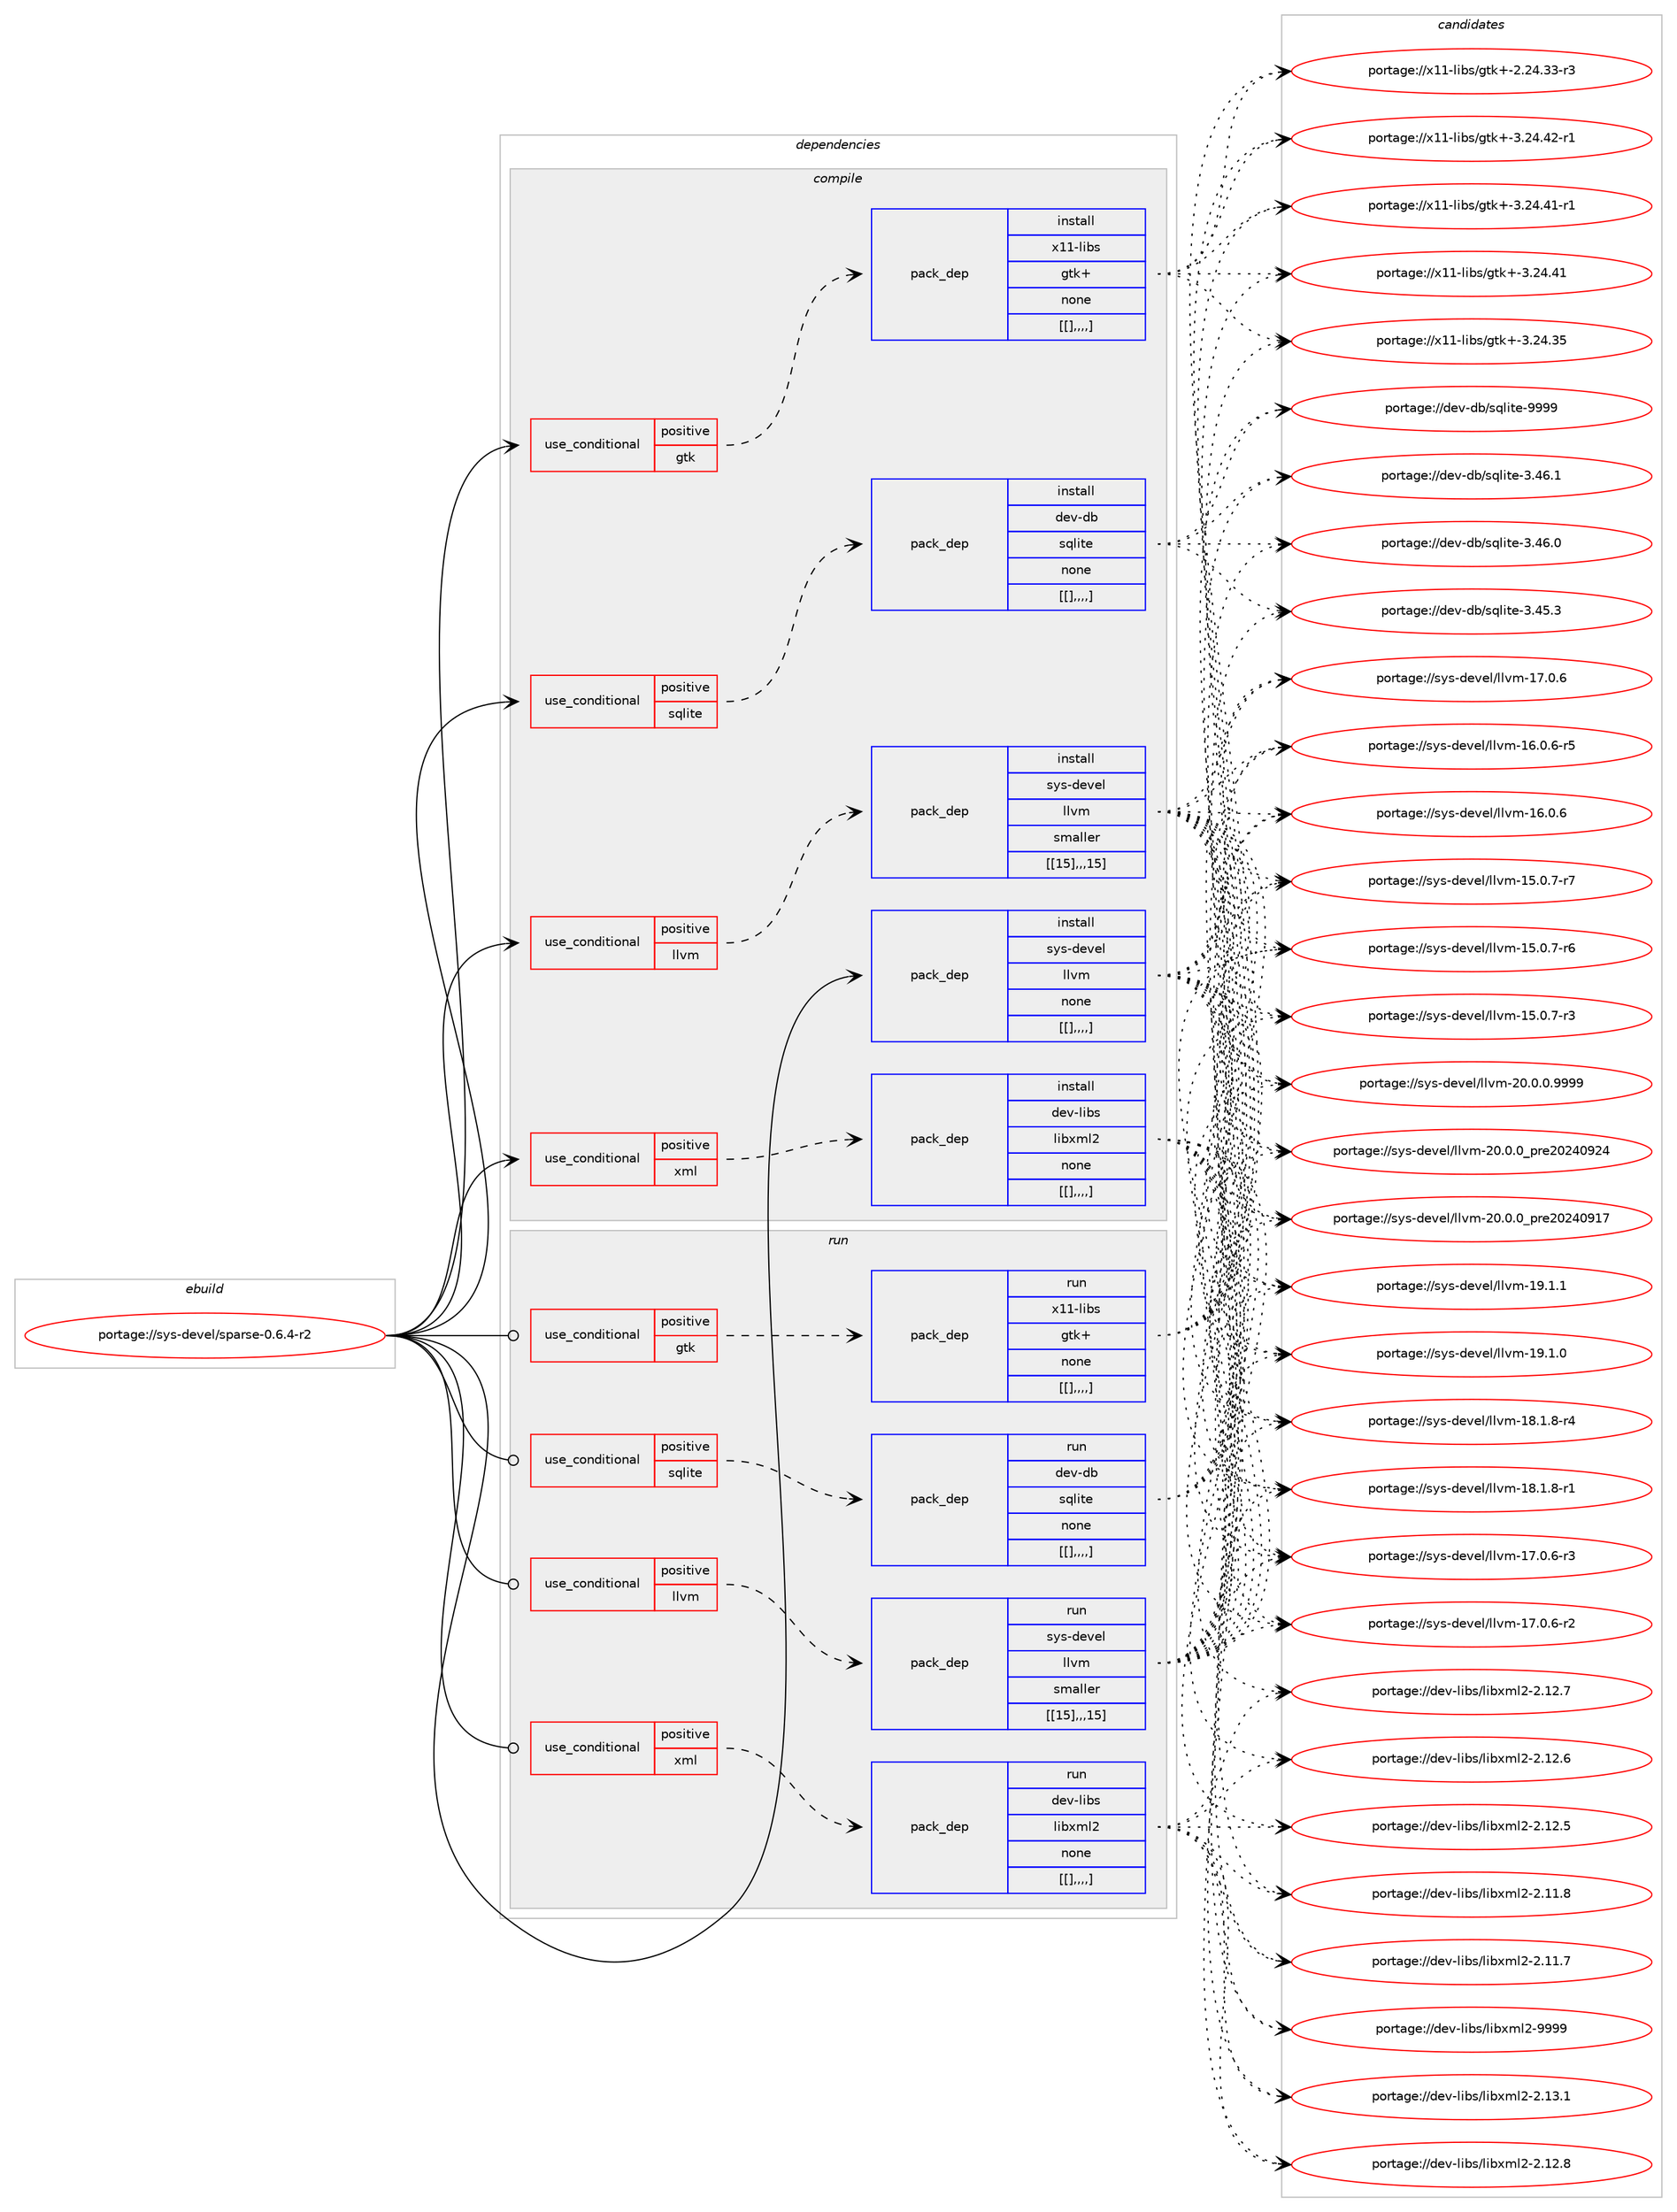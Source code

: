 digraph prolog {

# *************
# Graph options
# *************

newrank=true;
concentrate=true;
compound=true;
graph [rankdir=LR,fontname=Helvetica,fontsize=10,ranksep=1.5];#, ranksep=2.5, nodesep=0.2];
edge  [arrowhead=vee];
node  [fontname=Helvetica,fontsize=10];

# **********
# The ebuild
# **********

subgraph cluster_leftcol {
color=gray;
label=<<i>ebuild</i>>;
id [label="portage://sys-devel/sparse-0.6.4-r2", color=red, width=4, href="../sys-devel/sparse-0.6.4-r2.svg"];
}

# ****************
# The dependencies
# ****************

subgraph cluster_midcol {
color=gray;
label=<<i>dependencies</i>>;
subgraph cluster_compile {
fillcolor="#eeeeee";
style=filled;
label=<<i>compile</i>>;
subgraph cond3606 {
dependency10180 [label=<<TABLE BORDER="0" CELLBORDER="1" CELLSPACING="0" CELLPADDING="4"><TR><TD ROWSPAN="3" CELLPADDING="10">use_conditional</TD></TR><TR><TD>positive</TD></TR><TR><TD>gtk</TD></TR></TABLE>>, shape=none, color=red];
subgraph pack6546 {
dependency10181 [label=<<TABLE BORDER="0" CELLBORDER="1" CELLSPACING="0" CELLPADDING="4" WIDTH="220"><TR><TD ROWSPAN="6" CELLPADDING="30">pack_dep</TD></TR><TR><TD WIDTH="110">install</TD></TR><TR><TD>x11-libs</TD></TR><TR><TD>gtk+</TD></TR><TR><TD>none</TD></TR><TR><TD>[[],,,,]</TD></TR></TABLE>>, shape=none, color=blue];
}
dependency10180:e -> dependency10181:w [weight=20,style="dashed",arrowhead="vee"];
}
id:e -> dependency10180:w [weight=20,style="solid",arrowhead="vee"];
subgraph cond3607 {
dependency10182 [label=<<TABLE BORDER="0" CELLBORDER="1" CELLSPACING="0" CELLPADDING="4"><TR><TD ROWSPAN="3" CELLPADDING="10">use_conditional</TD></TR><TR><TD>positive</TD></TR><TR><TD>llvm</TD></TR></TABLE>>, shape=none, color=red];
subgraph pack6547 {
dependency10183 [label=<<TABLE BORDER="0" CELLBORDER="1" CELLSPACING="0" CELLPADDING="4" WIDTH="220"><TR><TD ROWSPAN="6" CELLPADDING="30">pack_dep</TD></TR><TR><TD WIDTH="110">install</TD></TR><TR><TD>sys-devel</TD></TR><TR><TD>llvm</TD></TR><TR><TD>smaller</TD></TR><TR><TD>[[15],,,15]</TD></TR></TABLE>>, shape=none, color=blue];
}
dependency10182:e -> dependency10183:w [weight=20,style="dashed",arrowhead="vee"];
}
id:e -> dependency10182:w [weight=20,style="solid",arrowhead="vee"];
subgraph cond3608 {
dependency10184 [label=<<TABLE BORDER="0" CELLBORDER="1" CELLSPACING="0" CELLPADDING="4"><TR><TD ROWSPAN="3" CELLPADDING="10">use_conditional</TD></TR><TR><TD>positive</TD></TR><TR><TD>sqlite</TD></TR></TABLE>>, shape=none, color=red];
subgraph pack6548 {
dependency10185 [label=<<TABLE BORDER="0" CELLBORDER="1" CELLSPACING="0" CELLPADDING="4" WIDTH="220"><TR><TD ROWSPAN="6" CELLPADDING="30">pack_dep</TD></TR><TR><TD WIDTH="110">install</TD></TR><TR><TD>dev-db</TD></TR><TR><TD>sqlite</TD></TR><TR><TD>none</TD></TR><TR><TD>[[],,,,]</TD></TR></TABLE>>, shape=none, color=blue];
}
dependency10184:e -> dependency10185:w [weight=20,style="dashed",arrowhead="vee"];
}
id:e -> dependency10184:w [weight=20,style="solid",arrowhead="vee"];
subgraph cond3609 {
dependency10186 [label=<<TABLE BORDER="0" CELLBORDER="1" CELLSPACING="0" CELLPADDING="4"><TR><TD ROWSPAN="3" CELLPADDING="10">use_conditional</TD></TR><TR><TD>positive</TD></TR><TR><TD>xml</TD></TR></TABLE>>, shape=none, color=red];
subgraph pack6549 {
dependency10187 [label=<<TABLE BORDER="0" CELLBORDER="1" CELLSPACING="0" CELLPADDING="4" WIDTH="220"><TR><TD ROWSPAN="6" CELLPADDING="30">pack_dep</TD></TR><TR><TD WIDTH="110">install</TD></TR><TR><TD>dev-libs</TD></TR><TR><TD>libxml2</TD></TR><TR><TD>none</TD></TR><TR><TD>[[],,,,]</TD></TR></TABLE>>, shape=none, color=blue];
}
dependency10186:e -> dependency10187:w [weight=20,style="dashed",arrowhead="vee"];
}
id:e -> dependency10186:w [weight=20,style="solid",arrowhead="vee"];
subgraph pack6550 {
dependency10188 [label=<<TABLE BORDER="0" CELLBORDER="1" CELLSPACING="0" CELLPADDING="4" WIDTH="220"><TR><TD ROWSPAN="6" CELLPADDING="30">pack_dep</TD></TR><TR><TD WIDTH="110">install</TD></TR><TR><TD>sys-devel</TD></TR><TR><TD>llvm</TD></TR><TR><TD>none</TD></TR><TR><TD>[[],,,,]</TD></TR></TABLE>>, shape=none, color=blue];
}
id:e -> dependency10188:w [weight=20,style="solid",arrowhead="vee"];
}
subgraph cluster_compileandrun {
fillcolor="#eeeeee";
style=filled;
label=<<i>compile and run</i>>;
}
subgraph cluster_run {
fillcolor="#eeeeee";
style=filled;
label=<<i>run</i>>;
subgraph cond3610 {
dependency10189 [label=<<TABLE BORDER="0" CELLBORDER="1" CELLSPACING="0" CELLPADDING="4"><TR><TD ROWSPAN="3" CELLPADDING="10">use_conditional</TD></TR><TR><TD>positive</TD></TR><TR><TD>gtk</TD></TR></TABLE>>, shape=none, color=red];
subgraph pack6551 {
dependency10190 [label=<<TABLE BORDER="0" CELLBORDER="1" CELLSPACING="0" CELLPADDING="4" WIDTH="220"><TR><TD ROWSPAN="6" CELLPADDING="30">pack_dep</TD></TR><TR><TD WIDTH="110">run</TD></TR><TR><TD>x11-libs</TD></TR><TR><TD>gtk+</TD></TR><TR><TD>none</TD></TR><TR><TD>[[],,,,]</TD></TR></TABLE>>, shape=none, color=blue];
}
dependency10189:e -> dependency10190:w [weight=20,style="dashed",arrowhead="vee"];
}
id:e -> dependency10189:w [weight=20,style="solid",arrowhead="odot"];
subgraph cond3611 {
dependency10191 [label=<<TABLE BORDER="0" CELLBORDER="1" CELLSPACING="0" CELLPADDING="4"><TR><TD ROWSPAN="3" CELLPADDING="10">use_conditional</TD></TR><TR><TD>positive</TD></TR><TR><TD>llvm</TD></TR></TABLE>>, shape=none, color=red];
subgraph pack6552 {
dependency10192 [label=<<TABLE BORDER="0" CELLBORDER="1" CELLSPACING="0" CELLPADDING="4" WIDTH="220"><TR><TD ROWSPAN="6" CELLPADDING="30">pack_dep</TD></TR><TR><TD WIDTH="110">run</TD></TR><TR><TD>sys-devel</TD></TR><TR><TD>llvm</TD></TR><TR><TD>smaller</TD></TR><TR><TD>[[15],,,15]</TD></TR></TABLE>>, shape=none, color=blue];
}
dependency10191:e -> dependency10192:w [weight=20,style="dashed",arrowhead="vee"];
}
id:e -> dependency10191:w [weight=20,style="solid",arrowhead="odot"];
subgraph cond3612 {
dependency10193 [label=<<TABLE BORDER="0" CELLBORDER="1" CELLSPACING="0" CELLPADDING="4"><TR><TD ROWSPAN="3" CELLPADDING="10">use_conditional</TD></TR><TR><TD>positive</TD></TR><TR><TD>sqlite</TD></TR></TABLE>>, shape=none, color=red];
subgraph pack6553 {
dependency10194 [label=<<TABLE BORDER="0" CELLBORDER="1" CELLSPACING="0" CELLPADDING="4" WIDTH="220"><TR><TD ROWSPAN="6" CELLPADDING="30">pack_dep</TD></TR><TR><TD WIDTH="110">run</TD></TR><TR><TD>dev-db</TD></TR><TR><TD>sqlite</TD></TR><TR><TD>none</TD></TR><TR><TD>[[],,,,]</TD></TR></TABLE>>, shape=none, color=blue];
}
dependency10193:e -> dependency10194:w [weight=20,style="dashed",arrowhead="vee"];
}
id:e -> dependency10193:w [weight=20,style="solid",arrowhead="odot"];
subgraph cond3613 {
dependency10195 [label=<<TABLE BORDER="0" CELLBORDER="1" CELLSPACING="0" CELLPADDING="4"><TR><TD ROWSPAN="3" CELLPADDING="10">use_conditional</TD></TR><TR><TD>positive</TD></TR><TR><TD>xml</TD></TR></TABLE>>, shape=none, color=red];
subgraph pack6554 {
dependency10196 [label=<<TABLE BORDER="0" CELLBORDER="1" CELLSPACING="0" CELLPADDING="4" WIDTH="220"><TR><TD ROWSPAN="6" CELLPADDING="30">pack_dep</TD></TR><TR><TD WIDTH="110">run</TD></TR><TR><TD>dev-libs</TD></TR><TR><TD>libxml2</TD></TR><TR><TD>none</TD></TR><TR><TD>[[],,,,]</TD></TR></TABLE>>, shape=none, color=blue];
}
dependency10195:e -> dependency10196:w [weight=20,style="dashed",arrowhead="vee"];
}
id:e -> dependency10195:w [weight=20,style="solid",arrowhead="odot"];
}
}

# **************
# The candidates
# **************

subgraph cluster_choices {
rank=same;
color=gray;
label=<<i>candidates</i>>;

subgraph choice6546 {
color=black;
nodesep=1;
choice12049494510810598115471031161074345514650524652504511449 [label="portage://x11-libs/gtk+-3.24.42-r1", color=red, width=4,href="../x11-libs/gtk+-3.24.42-r1.svg"];
choice12049494510810598115471031161074345514650524652494511449 [label="portage://x11-libs/gtk+-3.24.41-r1", color=red, width=4,href="../x11-libs/gtk+-3.24.41-r1.svg"];
choice1204949451081059811547103116107434551465052465249 [label="portage://x11-libs/gtk+-3.24.41", color=red, width=4,href="../x11-libs/gtk+-3.24.41.svg"];
choice1204949451081059811547103116107434551465052465153 [label="portage://x11-libs/gtk+-3.24.35", color=red, width=4,href="../x11-libs/gtk+-3.24.35.svg"];
choice12049494510810598115471031161074345504650524651514511451 [label="portage://x11-libs/gtk+-2.24.33-r3", color=red, width=4,href="../x11-libs/gtk+-2.24.33-r3.svg"];
dependency10181:e -> choice12049494510810598115471031161074345514650524652504511449:w [style=dotted,weight="100"];
dependency10181:e -> choice12049494510810598115471031161074345514650524652494511449:w [style=dotted,weight="100"];
dependency10181:e -> choice1204949451081059811547103116107434551465052465249:w [style=dotted,weight="100"];
dependency10181:e -> choice1204949451081059811547103116107434551465052465153:w [style=dotted,weight="100"];
dependency10181:e -> choice12049494510810598115471031161074345504650524651514511451:w [style=dotted,weight="100"];
}
subgraph choice6547 {
color=black;
nodesep=1;
choice1151211154510010111810110847108108118109455048464846484657575757 [label="portage://sys-devel/llvm-20.0.0.9999", color=red, width=4,href="../sys-devel/llvm-20.0.0.9999.svg"];
choice115121115451001011181011084710810811810945504846484648951121141015048505248575052 [label="portage://sys-devel/llvm-20.0.0_pre20240924", color=red, width=4,href="../sys-devel/llvm-20.0.0_pre20240924.svg"];
choice115121115451001011181011084710810811810945504846484648951121141015048505248574955 [label="portage://sys-devel/llvm-20.0.0_pre20240917", color=red, width=4,href="../sys-devel/llvm-20.0.0_pre20240917.svg"];
choice115121115451001011181011084710810811810945495746494649 [label="portage://sys-devel/llvm-19.1.1", color=red, width=4,href="../sys-devel/llvm-19.1.1.svg"];
choice115121115451001011181011084710810811810945495746494648 [label="portage://sys-devel/llvm-19.1.0", color=red, width=4,href="../sys-devel/llvm-19.1.0.svg"];
choice1151211154510010111810110847108108118109454956464946564511452 [label="portage://sys-devel/llvm-18.1.8-r4", color=red, width=4,href="../sys-devel/llvm-18.1.8-r4.svg"];
choice1151211154510010111810110847108108118109454956464946564511449 [label="portage://sys-devel/llvm-18.1.8-r1", color=red, width=4,href="../sys-devel/llvm-18.1.8-r1.svg"];
choice1151211154510010111810110847108108118109454955464846544511451 [label="portage://sys-devel/llvm-17.0.6-r3", color=red, width=4,href="../sys-devel/llvm-17.0.6-r3.svg"];
choice1151211154510010111810110847108108118109454955464846544511450 [label="portage://sys-devel/llvm-17.0.6-r2", color=red, width=4,href="../sys-devel/llvm-17.0.6-r2.svg"];
choice115121115451001011181011084710810811810945495546484654 [label="portage://sys-devel/llvm-17.0.6", color=red, width=4,href="../sys-devel/llvm-17.0.6.svg"];
choice1151211154510010111810110847108108118109454954464846544511453 [label="portage://sys-devel/llvm-16.0.6-r5", color=red, width=4,href="../sys-devel/llvm-16.0.6-r5.svg"];
choice115121115451001011181011084710810811810945495446484654 [label="portage://sys-devel/llvm-16.0.6", color=red, width=4,href="../sys-devel/llvm-16.0.6.svg"];
choice1151211154510010111810110847108108118109454953464846554511455 [label="portage://sys-devel/llvm-15.0.7-r7", color=red, width=4,href="../sys-devel/llvm-15.0.7-r7.svg"];
choice1151211154510010111810110847108108118109454953464846554511454 [label="portage://sys-devel/llvm-15.0.7-r6", color=red, width=4,href="../sys-devel/llvm-15.0.7-r6.svg"];
choice1151211154510010111810110847108108118109454953464846554511451 [label="portage://sys-devel/llvm-15.0.7-r3", color=red, width=4,href="../sys-devel/llvm-15.0.7-r3.svg"];
dependency10183:e -> choice1151211154510010111810110847108108118109455048464846484657575757:w [style=dotted,weight="100"];
dependency10183:e -> choice115121115451001011181011084710810811810945504846484648951121141015048505248575052:w [style=dotted,weight="100"];
dependency10183:e -> choice115121115451001011181011084710810811810945504846484648951121141015048505248574955:w [style=dotted,weight="100"];
dependency10183:e -> choice115121115451001011181011084710810811810945495746494649:w [style=dotted,weight="100"];
dependency10183:e -> choice115121115451001011181011084710810811810945495746494648:w [style=dotted,weight="100"];
dependency10183:e -> choice1151211154510010111810110847108108118109454956464946564511452:w [style=dotted,weight="100"];
dependency10183:e -> choice1151211154510010111810110847108108118109454956464946564511449:w [style=dotted,weight="100"];
dependency10183:e -> choice1151211154510010111810110847108108118109454955464846544511451:w [style=dotted,weight="100"];
dependency10183:e -> choice1151211154510010111810110847108108118109454955464846544511450:w [style=dotted,weight="100"];
dependency10183:e -> choice115121115451001011181011084710810811810945495546484654:w [style=dotted,weight="100"];
dependency10183:e -> choice1151211154510010111810110847108108118109454954464846544511453:w [style=dotted,weight="100"];
dependency10183:e -> choice115121115451001011181011084710810811810945495446484654:w [style=dotted,weight="100"];
dependency10183:e -> choice1151211154510010111810110847108108118109454953464846554511455:w [style=dotted,weight="100"];
dependency10183:e -> choice1151211154510010111810110847108108118109454953464846554511454:w [style=dotted,weight="100"];
dependency10183:e -> choice1151211154510010111810110847108108118109454953464846554511451:w [style=dotted,weight="100"];
}
subgraph choice6548 {
color=black;
nodesep=1;
choice1001011184510098471151131081051161014557575757 [label="portage://dev-db/sqlite-9999", color=red, width=4,href="../dev-db/sqlite-9999.svg"];
choice10010111845100984711511310810511610145514652544649 [label="portage://dev-db/sqlite-3.46.1", color=red, width=4,href="../dev-db/sqlite-3.46.1.svg"];
choice10010111845100984711511310810511610145514652544648 [label="portage://dev-db/sqlite-3.46.0", color=red, width=4,href="../dev-db/sqlite-3.46.0.svg"];
choice10010111845100984711511310810511610145514652534651 [label="portage://dev-db/sqlite-3.45.3", color=red, width=4,href="../dev-db/sqlite-3.45.3.svg"];
dependency10185:e -> choice1001011184510098471151131081051161014557575757:w [style=dotted,weight="100"];
dependency10185:e -> choice10010111845100984711511310810511610145514652544649:w [style=dotted,weight="100"];
dependency10185:e -> choice10010111845100984711511310810511610145514652544648:w [style=dotted,weight="100"];
dependency10185:e -> choice10010111845100984711511310810511610145514652534651:w [style=dotted,weight="100"];
}
subgraph choice6549 {
color=black;
nodesep=1;
choice10010111845108105981154710810598120109108504557575757 [label="portage://dev-libs/libxml2-9999", color=red, width=4,href="../dev-libs/libxml2-9999.svg"];
choice100101118451081059811547108105981201091085045504649514649 [label="portage://dev-libs/libxml2-2.13.1", color=red, width=4,href="../dev-libs/libxml2-2.13.1.svg"];
choice100101118451081059811547108105981201091085045504649504656 [label="portage://dev-libs/libxml2-2.12.8", color=red, width=4,href="../dev-libs/libxml2-2.12.8.svg"];
choice100101118451081059811547108105981201091085045504649504655 [label="portage://dev-libs/libxml2-2.12.7", color=red, width=4,href="../dev-libs/libxml2-2.12.7.svg"];
choice100101118451081059811547108105981201091085045504649504654 [label="portage://dev-libs/libxml2-2.12.6", color=red, width=4,href="../dev-libs/libxml2-2.12.6.svg"];
choice100101118451081059811547108105981201091085045504649504653 [label="portage://dev-libs/libxml2-2.12.5", color=red, width=4,href="../dev-libs/libxml2-2.12.5.svg"];
choice100101118451081059811547108105981201091085045504649494656 [label="portage://dev-libs/libxml2-2.11.8", color=red, width=4,href="../dev-libs/libxml2-2.11.8.svg"];
choice100101118451081059811547108105981201091085045504649494655 [label="portage://dev-libs/libxml2-2.11.7", color=red, width=4,href="../dev-libs/libxml2-2.11.7.svg"];
dependency10187:e -> choice10010111845108105981154710810598120109108504557575757:w [style=dotted,weight="100"];
dependency10187:e -> choice100101118451081059811547108105981201091085045504649514649:w [style=dotted,weight="100"];
dependency10187:e -> choice100101118451081059811547108105981201091085045504649504656:w [style=dotted,weight="100"];
dependency10187:e -> choice100101118451081059811547108105981201091085045504649504655:w [style=dotted,weight="100"];
dependency10187:e -> choice100101118451081059811547108105981201091085045504649504654:w [style=dotted,weight="100"];
dependency10187:e -> choice100101118451081059811547108105981201091085045504649504653:w [style=dotted,weight="100"];
dependency10187:e -> choice100101118451081059811547108105981201091085045504649494656:w [style=dotted,weight="100"];
dependency10187:e -> choice100101118451081059811547108105981201091085045504649494655:w [style=dotted,weight="100"];
}
subgraph choice6550 {
color=black;
nodesep=1;
choice1151211154510010111810110847108108118109455048464846484657575757 [label="portage://sys-devel/llvm-20.0.0.9999", color=red, width=4,href="../sys-devel/llvm-20.0.0.9999.svg"];
choice115121115451001011181011084710810811810945504846484648951121141015048505248575052 [label="portage://sys-devel/llvm-20.0.0_pre20240924", color=red, width=4,href="../sys-devel/llvm-20.0.0_pre20240924.svg"];
choice115121115451001011181011084710810811810945504846484648951121141015048505248574955 [label="portage://sys-devel/llvm-20.0.0_pre20240917", color=red, width=4,href="../sys-devel/llvm-20.0.0_pre20240917.svg"];
choice115121115451001011181011084710810811810945495746494649 [label="portage://sys-devel/llvm-19.1.1", color=red, width=4,href="../sys-devel/llvm-19.1.1.svg"];
choice115121115451001011181011084710810811810945495746494648 [label="portage://sys-devel/llvm-19.1.0", color=red, width=4,href="../sys-devel/llvm-19.1.0.svg"];
choice1151211154510010111810110847108108118109454956464946564511452 [label="portage://sys-devel/llvm-18.1.8-r4", color=red, width=4,href="../sys-devel/llvm-18.1.8-r4.svg"];
choice1151211154510010111810110847108108118109454956464946564511449 [label="portage://sys-devel/llvm-18.1.8-r1", color=red, width=4,href="../sys-devel/llvm-18.1.8-r1.svg"];
choice1151211154510010111810110847108108118109454955464846544511451 [label="portage://sys-devel/llvm-17.0.6-r3", color=red, width=4,href="../sys-devel/llvm-17.0.6-r3.svg"];
choice1151211154510010111810110847108108118109454955464846544511450 [label="portage://sys-devel/llvm-17.0.6-r2", color=red, width=4,href="../sys-devel/llvm-17.0.6-r2.svg"];
choice115121115451001011181011084710810811810945495546484654 [label="portage://sys-devel/llvm-17.0.6", color=red, width=4,href="../sys-devel/llvm-17.0.6.svg"];
choice1151211154510010111810110847108108118109454954464846544511453 [label="portage://sys-devel/llvm-16.0.6-r5", color=red, width=4,href="../sys-devel/llvm-16.0.6-r5.svg"];
choice115121115451001011181011084710810811810945495446484654 [label="portage://sys-devel/llvm-16.0.6", color=red, width=4,href="../sys-devel/llvm-16.0.6.svg"];
choice1151211154510010111810110847108108118109454953464846554511455 [label="portage://sys-devel/llvm-15.0.7-r7", color=red, width=4,href="../sys-devel/llvm-15.0.7-r7.svg"];
choice1151211154510010111810110847108108118109454953464846554511454 [label="portage://sys-devel/llvm-15.0.7-r6", color=red, width=4,href="../sys-devel/llvm-15.0.7-r6.svg"];
choice1151211154510010111810110847108108118109454953464846554511451 [label="portage://sys-devel/llvm-15.0.7-r3", color=red, width=4,href="../sys-devel/llvm-15.0.7-r3.svg"];
dependency10188:e -> choice1151211154510010111810110847108108118109455048464846484657575757:w [style=dotted,weight="100"];
dependency10188:e -> choice115121115451001011181011084710810811810945504846484648951121141015048505248575052:w [style=dotted,weight="100"];
dependency10188:e -> choice115121115451001011181011084710810811810945504846484648951121141015048505248574955:w [style=dotted,weight="100"];
dependency10188:e -> choice115121115451001011181011084710810811810945495746494649:w [style=dotted,weight="100"];
dependency10188:e -> choice115121115451001011181011084710810811810945495746494648:w [style=dotted,weight="100"];
dependency10188:e -> choice1151211154510010111810110847108108118109454956464946564511452:w [style=dotted,weight="100"];
dependency10188:e -> choice1151211154510010111810110847108108118109454956464946564511449:w [style=dotted,weight="100"];
dependency10188:e -> choice1151211154510010111810110847108108118109454955464846544511451:w [style=dotted,weight="100"];
dependency10188:e -> choice1151211154510010111810110847108108118109454955464846544511450:w [style=dotted,weight="100"];
dependency10188:e -> choice115121115451001011181011084710810811810945495546484654:w [style=dotted,weight="100"];
dependency10188:e -> choice1151211154510010111810110847108108118109454954464846544511453:w [style=dotted,weight="100"];
dependency10188:e -> choice115121115451001011181011084710810811810945495446484654:w [style=dotted,weight="100"];
dependency10188:e -> choice1151211154510010111810110847108108118109454953464846554511455:w [style=dotted,weight="100"];
dependency10188:e -> choice1151211154510010111810110847108108118109454953464846554511454:w [style=dotted,weight="100"];
dependency10188:e -> choice1151211154510010111810110847108108118109454953464846554511451:w [style=dotted,weight="100"];
}
subgraph choice6551 {
color=black;
nodesep=1;
choice12049494510810598115471031161074345514650524652504511449 [label="portage://x11-libs/gtk+-3.24.42-r1", color=red, width=4,href="../x11-libs/gtk+-3.24.42-r1.svg"];
choice12049494510810598115471031161074345514650524652494511449 [label="portage://x11-libs/gtk+-3.24.41-r1", color=red, width=4,href="../x11-libs/gtk+-3.24.41-r1.svg"];
choice1204949451081059811547103116107434551465052465249 [label="portage://x11-libs/gtk+-3.24.41", color=red, width=4,href="../x11-libs/gtk+-3.24.41.svg"];
choice1204949451081059811547103116107434551465052465153 [label="portage://x11-libs/gtk+-3.24.35", color=red, width=4,href="../x11-libs/gtk+-3.24.35.svg"];
choice12049494510810598115471031161074345504650524651514511451 [label="portage://x11-libs/gtk+-2.24.33-r3", color=red, width=4,href="../x11-libs/gtk+-2.24.33-r3.svg"];
dependency10190:e -> choice12049494510810598115471031161074345514650524652504511449:w [style=dotted,weight="100"];
dependency10190:e -> choice12049494510810598115471031161074345514650524652494511449:w [style=dotted,weight="100"];
dependency10190:e -> choice1204949451081059811547103116107434551465052465249:w [style=dotted,weight="100"];
dependency10190:e -> choice1204949451081059811547103116107434551465052465153:w [style=dotted,weight="100"];
dependency10190:e -> choice12049494510810598115471031161074345504650524651514511451:w [style=dotted,weight="100"];
}
subgraph choice6552 {
color=black;
nodesep=1;
choice1151211154510010111810110847108108118109455048464846484657575757 [label="portage://sys-devel/llvm-20.0.0.9999", color=red, width=4,href="../sys-devel/llvm-20.0.0.9999.svg"];
choice115121115451001011181011084710810811810945504846484648951121141015048505248575052 [label="portage://sys-devel/llvm-20.0.0_pre20240924", color=red, width=4,href="../sys-devel/llvm-20.0.0_pre20240924.svg"];
choice115121115451001011181011084710810811810945504846484648951121141015048505248574955 [label="portage://sys-devel/llvm-20.0.0_pre20240917", color=red, width=4,href="../sys-devel/llvm-20.0.0_pre20240917.svg"];
choice115121115451001011181011084710810811810945495746494649 [label="portage://sys-devel/llvm-19.1.1", color=red, width=4,href="../sys-devel/llvm-19.1.1.svg"];
choice115121115451001011181011084710810811810945495746494648 [label="portage://sys-devel/llvm-19.1.0", color=red, width=4,href="../sys-devel/llvm-19.1.0.svg"];
choice1151211154510010111810110847108108118109454956464946564511452 [label="portage://sys-devel/llvm-18.1.8-r4", color=red, width=4,href="../sys-devel/llvm-18.1.8-r4.svg"];
choice1151211154510010111810110847108108118109454956464946564511449 [label="portage://sys-devel/llvm-18.1.8-r1", color=red, width=4,href="../sys-devel/llvm-18.1.8-r1.svg"];
choice1151211154510010111810110847108108118109454955464846544511451 [label="portage://sys-devel/llvm-17.0.6-r3", color=red, width=4,href="../sys-devel/llvm-17.0.6-r3.svg"];
choice1151211154510010111810110847108108118109454955464846544511450 [label="portage://sys-devel/llvm-17.0.6-r2", color=red, width=4,href="../sys-devel/llvm-17.0.6-r2.svg"];
choice115121115451001011181011084710810811810945495546484654 [label="portage://sys-devel/llvm-17.0.6", color=red, width=4,href="../sys-devel/llvm-17.0.6.svg"];
choice1151211154510010111810110847108108118109454954464846544511453 [label="portage://sys-devel/llvm-16.0.6-r5", color=red, width=4,href="../sys-devel/llvm-16.0.6-r5.svg"];
choice115121115451001011181011084710810811810945495446484654 [label="portage://sys-devel/llvm-16.0.6", color=red, width=4,href="../sys-devel/llvm-16.0.6.svg"];
choice1151211154510010111810110847108108118109454953464846554511455 [label="portage://sys-devel/llvm-15.0.7-r7", color=red, width=4,href="../sys-devel/llvm-15.0.7-r7.svg"];
choice1151211154510010111810110847108108118109454953464846554511454 [label="portage://sys-devel/llvm-15.0.7-r6", color=red, width=4,href="../sys-devel/llvm-15.0.7-r6.svg"];
choice1151211154510010111810110847108108118109454953464846554511451 [label="portage://sys-devel/llvm-15.0.7-r3", color=red, width=4,href="../sys-devel/llvm-15.0.7-r3.svg"];
dependency10192:e -> choice1151211154510010111810110847108108118109455048464846484657575757:w [style=dotted,weight="100"];
dependency10192:e -> choice115121115451001011181011084710810811810945504846484648951121141015048505248575052:w [style=dotted,weight="100"];
dependency10192:e -> choice115121115451001011181011084710810811810945504846484648951121141015048505248574955:w [style=dotted,weight="100"];
dependency10192:e -> choice115121115451001011181011084710810811810945495746494649:w [style=dotted,weight="100"];
dependency10192:e -> choice115121115451001011181011084710810811810945495746494648:w [style=dotted,weight="100"];
dependency10192:e -> choice1151211154510010111810110847108108118109454956464946564511452:w [style=dotted,weight="100"];
dependency10192:e -> choice1151211154510010111810110847108108118109454956464946564511449:w [style=dotted,weight="100"];
dependency10192:e -> choice1151211154510010111810110847108108118109454955464846544511451:w [style=dotted,weight="100"];
dependency10192:e -> choice1151211154510010111810110847108108118109454955464846544511450:w [style=dotted,weight="100"];
dependency10192:e -> choice115121115451001011181011084710810811810945495546484654:w [style=dotted,weight="100"];
dependency10192:e -> choice1151211154510010111810110847108108118109454954464846544511453:w [style=dotted,weight="100"];
dependency10192:e -> choice115121115451001011181011084710810811810945495446484654:w [style=dotted,weight="100"];
dependency10192:e -> choice1151211154510010111810110847108108118109454953464846554511455:w [style=dotted,weight="100"];
dependency10192:e -> choice1151211154510010111810110847108108118109454953464846554511454:w [style=dotted,weight="100"];
dependency10192:e -> choice1151211154510010111810110847108108118109454953464846554511451:w [style=dotted,weight="100"];
}
subgraph choice6553 {
color=black;
nodesep=1;
choice1001011184510098471151131081051161014557575757 [label="portage://dev-db/sqlite-9999", color=red, width=4,href="../dev-db/sqlite-9999.svg"];
choice10010111845100984711511310810511610145514652544649 [label="portage://dev-db/sqlite-3.46.1", color=red, width=4,href="../dev-db/sqlite-3.46.1.svg"];
choice10010111845100984711511310810511610145514652544648 [label="portage://dev-db/sqlite-3.46.0", color=red, width=4,href="../dev-db/sqlite-3.46.0.svg"];
choice10010111845100984711511310810511610145514652534651 [label="portage://dev-db/sqlite-3.45.3", color=red, width=4,href="../dev-db/sqlite-3.45.3.svg"];
dependency10194:e -> choice1001011184510098471151131081051161014557575757:w [style=dotted,weight="100"];
dependency10194:e -> choice10010111845100984711511310810511610145514652544649:w [style=dotted,weight="100"];
dependency10194:e -> choice10010111845100984711511310810511610145514652544648:w [style=dotted,weight="100"];
dependency10194:e -> choice10010111845100984711511310810511610145514652534651:w [style=dotted,weight="100"];
}
subgraph choice6554 {
color=black;
nodesep=1;
choice10010111845108105981154710810598120109108504557575757 [label="portage://dev-libs/libxml2-9999", color=red, width=4,href="../dev-libs/libxml2-9999.svg"];
choice100101118451081059811547108105981201091085045504649514649 [label="portage://dev-libs/libxml2-2.13.1", color=red, width=4,href="../dev-libs/libxml2-2.13.1.svg"];
choice100101118451081059811547108105981201091085045504649504656 [label="portage://dev-libs/libxml2-2.12.8", color=red, width=4,href="../dev-libs/libxml2-2.12.8.svg"];
choice100101118451081059811547108105981201091085045504649504655 [label="portage://dev-libs/libxml2-2.12.7", color=red, width=4,href="../dev-libs/libxml2-2.12.7.svg"];
choice100101118451081059811547108105981201091085045504649504654 [label="portage://dev-libs/libxml2-2.12.6", color=red, width=4,href="../dev-libs/libxml2-2.12.6.svg"];
choice100101118451081059811547108105981201091085045504649504653 [label="portage://dev-libs/libxml2-2.12.5", color=red, width=4,href="../dev-libs/libxml2-2.12.5.svg"];
choice100101118451081059811547108105981201091085045504649494656 [label="portage://dev-libs/libxml2-2.11.8", color=red, width=4,href="../dev-libs/libxml2-2.11.8.svg"];
choice100101118451081059811547108105981201091085045504649494655 [label="portage://dev-libs/libxml2-2.11.7", color=red, width=4,href="../dev-libs/libxml2-2.11.7.svg"];
dependency10196:e -> choice10010111845108105981154710810598120109108504557575757:w [style=dotted,weight="100"];
dependency10196:e -> choice100101118451081059811547108105981201091085045504649514649:w [style=dotted,weight="100"];
dependency10196:e -> choice100101118451081059811547108105981201091085045504649504656:w [style=dotted,weight="100"];
dependency10196:e -> choice100101118451081059811547108105981201091085045504649504655:w [style=dotted,weight="100"];
dependency10196:e -> choice100101118451081059811547108105981201091085045504649504654:w [style=dotted,weight="100"];
dependency10196:e -> choice100101118451081059811547108105981201091085045504649504653:w [style=dotted,weight="100"];
dependency10196:e -> choice100101118451081059811547108105981201091085045504649494656:w [style=dotted,weight="100"];
dependency10196:e -> choice100101118451081059811547108105981201091085045504649494655:w [style=dotted,weight="100"];
}
}

}
